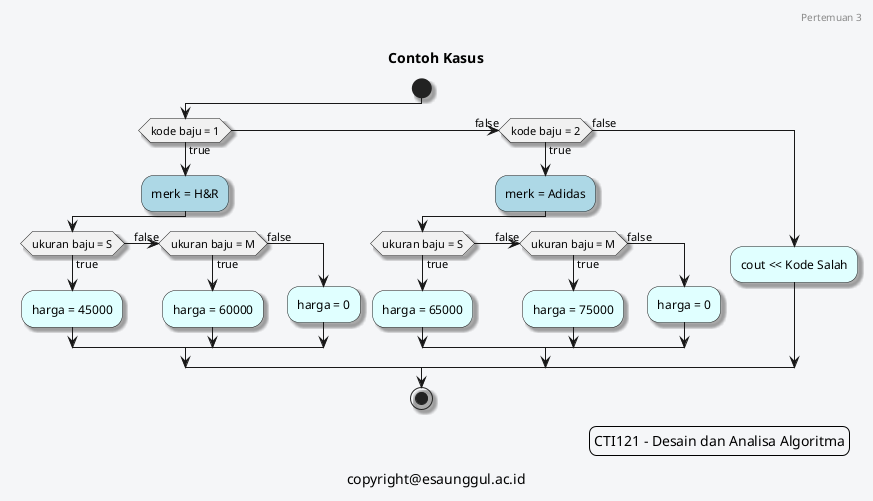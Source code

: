 @startuml Contoh Kasus

skinparam Shadowing true
skinparam BackgroundColor #f5f6f8
skinparam LegendBackgroundColor #f5f6f8

start

if (kode baju = 1) then (true)
#LightBlue:merk = H&R;

if (ukuran baju = S) then (true)
  #LightCyan:harga = 45000;
(false) elseif (ukuran baju = M) then (true)
  #LightCyan:harga = 60000;
else (false)
  #LightCyan:harga = 0;
endif

(false) elseif (kode baju = 2) then (true)
#LightBlue:merk = Adidas;

if (ukuran baju = S) then (true)
  #LightCyan:harga = 65000;
(false) elseif (ukuran baju = M) then (true)
  #LightCyan:harga = 75000;
else (false)
  #LightCyan:harga = 0;
endif

else (false)
#LightCyan:cout << Kode Salah;
endif
stop

header
  Pertemuan 3

endheader
title Contoh Kasus
caption copyright@esaunggul.ac.id
legend right
CTI121 - Desain dan Analisa Algoritma
endlegend

@enduml